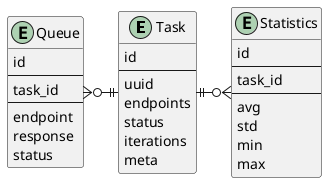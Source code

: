@startuml

entity "Task" as task {
    id
    --
    uuid
    endpoints
    status
    iterations
    meta
}

entity "Queue" as queue {
    id
    --
    task_id
    --
    endpoint
    response
    status
}

entity "Statistics" as statistics {
    id
    --
    task_id
    --
    avg
    std
    min
    max
}

task ||-left-o{ queue
task ||-right-o{ statistics


@enduml